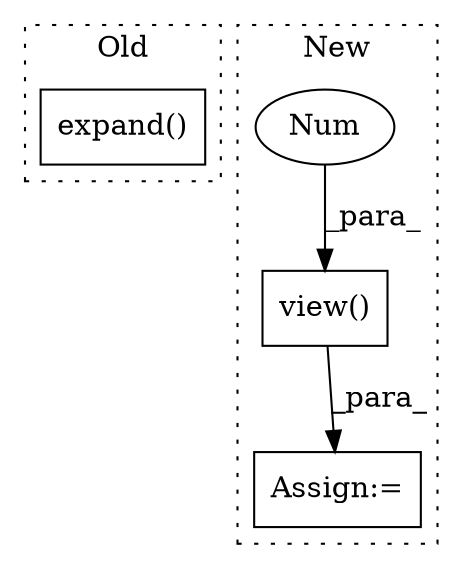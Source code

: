 digraph G {
subgraph cluster0 {
1 [label="expand()" a="75" s="3555,3591" l="26,1" shape="box"];
label = "Old";
style="dotted";
}
subgraph cluster1 {
2 [label="view()" a="75" s="4066,4085" l="9,1" shape="box"];
3 [label="Num" a="76" s="4078" l="1" shape="ellipse"];
4 [label="Assign:=" a="68" s="4063" l="3" shape="box"];
label = "New";
style="dotted";
}
2 -> 4 [label="_para_"];
3 -> 2 [label="_para_"];
}